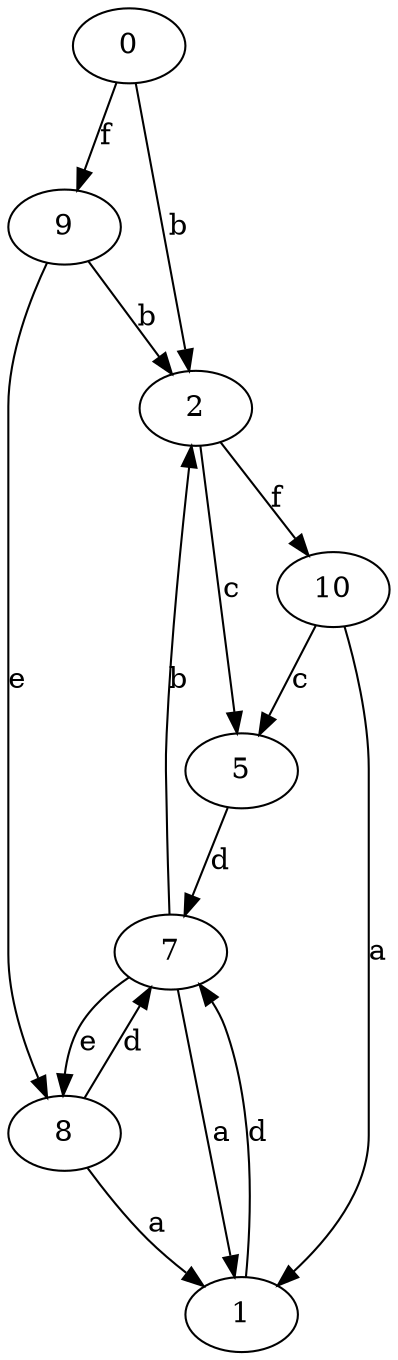 strict digraph  {
0;
1;
2;
5;
7;
8;
9;
10;
0 -> 2  [label=b];
0 -> 9  [label=f];
1 -> 7  [label=d];
2 -> 5  [label=c];
2 -> 10  [label=f];
5 -> 7  [label=d];
7 -> 1  [label=a];
7 -> 2  [label=b];
7 -> 8  [label=e];
8 -> 1  [label=a];
8 -> 7  [label=d];
9 -> 2  [label=b];
9 -> 8  [label=e];
10 -> 1  [label=a];
10 -> 5  [label=c];
}
